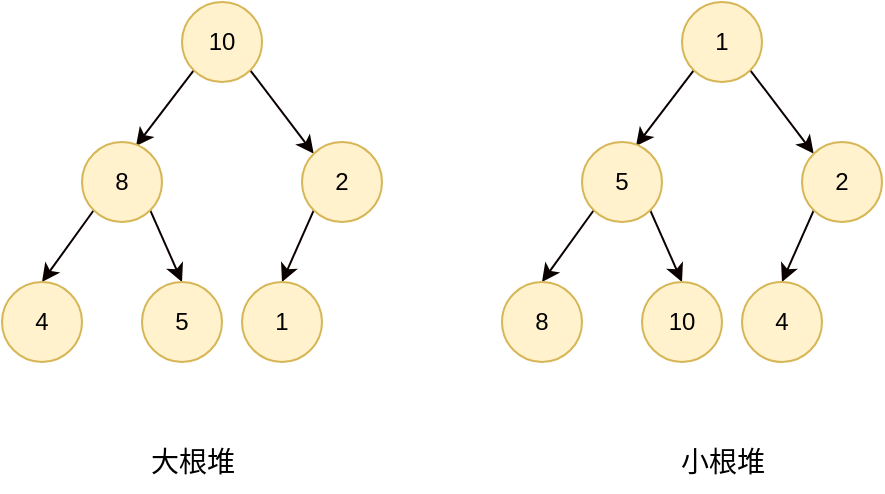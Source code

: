 <mxfile version="20.8.10" type="device" pages="3"><diagram id="6MtrnzUSQC7sY62Lb6zY" name="堆"><mxGraphModel dx="1434" dy="854" grid="1" gridSize="10" guides="1" tooltips="1" connect="1" arrows="1" fold="1" page="1" pageScale="1" pageWidth="827" pageHeight="1169" math="0" shadow="0"><root><mxCell id="0"/><mxCell id="1" parent="0"/><mxCell id="FYGE_YMzCLiSaxmC1TB3-1" style="rounded=0;orthogonalLoop=1;jettySize=auto;html=1;exitX=0;exitY=1;exitDx=0;exitDy=0;entryX=0.675;entryY=0.05;entryDx=0;entryDy=0;entryPerimeter=0;fillColor=#fff2cc;strokeColor=#0A0000;" parent="1" source="FYGE_YMzCLiSaxmC1TB3-3" target="FYGE_YMzCLiSaxmC1TB3-6" edge="1"><mxGeometry relative="1" as="geometry"/></mxCell><mxCell id="FYGE_YMzCLiSaxmC1TB3-2" style="edgeStyle=none;rounded=0;orthogonalLoop=1;jettySize=auto;html=1;exitX=1;exitY=1;exitDx=0;exitDy=0;entryX=0;entryY=0;entryDx=0;entryDy=0;fillColor=#fff2cc;strokeColor=#0A0000;" parent="1" source="FYGE_YMzCLiSaxmC1TB3-3" target="FYGE_YMzCLiSaxmC1TB3-7" edge="1"><mxGeometry relative="1" as="geometry"/></mxCell><mxCell id="FYGE_YMzCLiSaxmC1TB3-3" value="10" style="ellipse;whiteSpace=wrap;html=1;aspect=fixed;fillColor=#fff2cc;strokeColor=#d6b656;" parent="1" vertex="1"><mxGeometry x="200" y="100" width="40" height="40" as="geometry"/></mxCell><mxCell id="FYGE_YMzCLiSaxmC1TB3-4" style="edgeStyle=none;rounded=0;orthogonalLoop=1;jettySize=auto;html=1;exitX=0;exitY=1;exitDx=0;exitDy=0;entryX=0.5;entryY=0;entryDx=0;entryDy=0;fillColor=#fff2cc;strokeColor=#0A0000;" parent="1" source="FYGE_YMzCLiSaxmC1TB3-6" target="FYGE_YMzCLiSaxmC1TB3-8" edge="1"><mxGeometry relative="1" as="geometry"/></mxCell><mxCell id="FYGE_YMzCLiSaxmC1TB3-5" style="edgeStyle=none;rounded=0;orthogonalLoop=1;jettySize=auto;html=1;exitX=1;exitY=1;exitDx=0;exitDy=0;entryX=0.5;entryY=0;entryDx=0;entryDy=0;fillColor=#fff2cc;strokeColor=#0A0000;" parent="1" source="FYGE_YMzCLiSaxmC1TB3-6" target="FYGE_YMzCLiSaxmC1TB3-9" edge="1"><mxGeometry relative="1" as="geometry"/></mxCell><mxCell id="FYGE_YMzCLiSaxmC1TB3-6" value="8" style="ellipse;whiteSpace=wrap;html=1;aspect=fixed;fillColor=#fff2cc;strokeColor=#d6b656;" parent="1" vertex="1"><mxGeometry x="150" y="170" width="40" height="40" as="geometry"/></mxCell><mxCell id="FYGE_YMzCLiSaxmC1TB3-11" style="rounded=0;orthogonalLoop=1;jettySize=auto;html=1;exitX=0;exitY=1;exitDx=0;exitDy=0;entryX=0.5;entryY=0;entryDx=0;entryDy=0;fillColor=#fff2cc;strokeColor=#0A0000;" parent="1" source="FYGE_YMzCLiSaxmC1TB3-7" target="FYGE_YMzCLiSaxmC1TB3-10" edge="1"><mxGeometry relative="1" as="geometry"/></mxCell><mxCell id="FYGE_YMzCLiSaxmC1TB3-7" value="2" style="ellipse;whiteSpace=wrap;html=1;aspect=fixed;fillColor=#fff2cc;strokeColor=#d6b656;" parent="1" vertex="1"><mxGeometry x="260" y="170" width="40" height="40" as="geometry"/></mxCell><mxCell id="FYGE_YMzCLiSaxmC1TB3-8" value="4" style="ellipse;whiteSpace=wrap;html=1;aspect=fixed;fillColor=#fff2cc;strokeColor=#d6b656;" parent="1" vertex="1"><mxGeometry x="110" y="240" width="40" height="40" as="geometry"/></mxCell><mxCell id="FYGE_YMzCLiSaxmC1TB3-9" value="5" style="ellipse;whiteSpace=wrap;html=1;aspect=fixed;fillColor=#fff2cc;strokeColor=#d6b656;" parent="1" vertex="1"><mxGeometry x="180" y="240" width="40" height="40" as="geometry"/></mxCell><mxCell id="FYGE_YMzCLiSaxmC1TB3-10" value="1" style="ellipse;whiteSpace=wrap;html=1;aspect=fixed;fillColor=#fff2cc;strokeColor=#d6b656;" parent="1" vertex="1"><mxGeometry x="230" y="240" width="40" height="40" as="geometry"/></mxCell><mxCell id="FYGE_YMzCLiSaxmC1TB3-12" value="&lt;font style=&quot;font-size: 14px;&quot;&gt;大根堆&lt;/font&gt;" style="text;html=1;align=center;verticalAlign=middle;resizable=0;points=[];autosize=1;strokeColor=none;" parent="1" vertex="1"><mxGeometry x="170" y="315" width="70" height="30" as="geometry"/></mxCell><mxCell id="FYGE_YMzCLiSaxmC1TB3-13" style="rounded=0;orthogonalLoop=1;jettySize=auto;html=1;exitX=0;exitY=1;exitDx=0;exitDy=0;entryX=0.675;entryY=0.05;entryDx=0;entryDy=0;entryPerimeter=0;fillColor=#fff2cc;strokeColor=#0A0000;" parent="1" source="FYGE_YMzCLiSaxmC1TB3-15" target="FYGE_YMzCLiSaxmC1TB3-18" edge="1"><mxGeometry relative="1" as="geometry"/></mxCell><mxCell id="FYGE_YMzCLiSaxmC1TB3-14" style="edgeStyle=none;rounded=0;orthogonalLoop=1;jettySize=auto;html=1;exitX=1;exitY=1;exitDx=0;exitDy=0;entryX=0;entryY=0;entryDx=0;entryDy=0;fillColor=#fff2cc;strokeColor=#0A0000;" parent="1" source="FYGE_YMzCLiSaxmC1TB3-15" target="FYGE_YMzCLiSaxmC1TB3-20" edge="1"><mxGeometry relative="1" as="geometry"/></mxCell><mxCell id="FYGE_YMzCLiSaxmC1TB3-15" value="1" style="ellipse;whiteSpace=wrap;html=1;aspect=fixed;fillColor=#fff2cc;strokeColor=#d6b656;" parent="1" vertex="1"><mxGeometry x="450" y="100" width="40" height="40" as="geometry"/></mxCell><mxCell id="FYGE_YMzCLiSaxmC1TB3-16" style="edgeStyle=none;rounded=0;orthogonalLoop=1;jettySize=auto;html=1;exitX=0;exitY=1;exitDx=0;exitDy=0;entryX=0.5;entryY=0;entryDx=0;entryDy=0;fillColor=#fff2cc;strokeColor=#0A0000;" parent="1" source="FYGE_YMzCLiSaxmC1TB3-18" target="FYGE_YMzCLiSaxmC1TB3-21" edge="1"><mxGeometry relative="1" as="geometry"/></mxCell><mxCell id="FYGE_YMzCLiSaxmC1TB3-17" style="edgeStyle=none;rounded=0;orthogonalLoop=1;jettySize=auto;html=1;exitX=1;exitY=1;exitDx=0;exitDy=0;entryX=0.5;entryY=0;entryDx=0;entryDy=0;fillColor=#fff2cc;strokeColor=#0A0000;" parent="1" source="FYGE_YMzCLiSaxmC1TB3-18" target="FYGE_YMzCLiSaxmC1TB3-22" edge="1"><mxGeometry relative="1" as="geometry"/></mxCell><mxCell id="FYGE_YMzCLiSaxmC1TB3-18" value="5" style="ellipse;whiteSpace=wrap;html=1;aspect=fixed;fillColor=#fff2cc;strokeColor=#d6b656;" parent="1" vertex="1"><mxGeometry x="400" y="170" width="40" height="40" as="geometry"/></mxCell><mxCell id="FYGE_YMzCLiSaxmC1TB3-19" style="rounded=0;orthogonalLoop=1;jettySize=auto;html=1;exitX=0;exitY=1;exitDx=0;exitDy=0;entryX=0.5;entryY=0;entryDx=0;entryDy=0;fillColor=#fff2cc;strokeColor=#0A0000;" parent="1" source="FYGE_YMzCLiSaxmC1TB3-20" target="FYGE_YMzCLiSaxmC1TB3-23" edge="1"><mxGeometry relative="1" as="geometry"/></mxCell><mxCell id="FYGE_YMzCLiSaxmC1TB3-20" value="2" style="ellipse;whiteSpace=wrap;html=1;aspect=fixed;fillColor=#fff2cc;strokeColor=#d6b656;" parent="1" vertex="1"><mxGeometry x="510" y="170" width="40" height="40" as="geometry"/></mxCell><mxCell id="FYGE_YMzCLiSaxmC1TB3-21" value="8" style="ellipse;whiteSpace=wrap;html=1;aspect=fixed;fillColor=#fff2cc;strokeColor=#d6b656;" parent="1" vertex="1"><mxGeometry x="360" y="240" width="40" height="40" as="geometry"/></mxCell><mxCell id="FYGE_YMzCLiSaxmC1TB3-22" value="10" style="ellipse;whiteSpace=wrap;html=1;aspect=fixed;fillColor=#fff2cc;strokeColor=#d6b656;" parent="1" vertex="1"><mxGeometry x="430" y="240" width="40" height="40" as="geometry"/></mxCell><mxCell id="FYGE_YMzCLiSaxmC1TB3-23" value="4" style="ellipse;whiteSpace=wrap;html=1;aspect=fixed;fillColor=#fff2cc;strokeColor=#d6b656;" parent="1" vertex="1"><mxGeometry x="480" y="240" width="40" height="40" as="geometry"/></mxCell><mxCell id="FYGE_YMzCLiSaxmC1TB3-24" value="&lt;font style=&quot;font-size: 14px;&quot;&gt;小根堆&lt;/font&gt;" style="text;html=1;align=center;verticalAlign=middle;resizable=0;points=[];autosize=1;strokeColor=none;" parent="1" vertex="1"><mxGeometry x="435" y="315" width="70" height="30" as="geometry"/></mxCell></root></mxGraphModel></diagram><diagram id="ICIq-D-Kja2i7UBlFXup" name="插入操作"><mxGraphModel dx="1434" dy="854" grid="1" gridSize="10" guides="1" tooltips="1" connect="1" arrows="1" fold="1" page="1" pageScale="1" pageWidth="48000" pageHeight="36000" math="0" shadow="0"><root><mxCell id="0"/><mxCell id="1" parent="0"/><mxCell id="AunsvYsEV9ggQ4aQyMVE-1" style="rounded=0;orthogonalLoop=1;jettySize=auto;html=1;exitX=0;exitY=1;exitDx=0;exitDy=0;entryX=0.675;entryY=0.05;entryDx=0;entryDy=0;entryPerimeter=0;fillColor=#fff2cc;strokeColor=#0A0000;" edge="1" parent="1" source="AunsvYsEV9ggQ4aQyMVE-3" target="AunsvYsEV9ggQ4aQyMVE-6"><mxGeometry relative="1" as="geometry"/></mxCell><mxCell id="AunsvYsEV9ggQ4aQyMVE-2" style="edgeStyle=none;rounded=0;orthogonalLoop=1;jettySize=auto;html=1;exitX=1;exitY=1;exitDx=0;exitDy=0;entryX=0;entryY=0;entryDx=0;entryDy=0;fillColor=#fff2cc;strokeColor=#0A0000;" edge="1" parent="1" source="AunsvYsEV9ggQ4aQyMVE-3" target="AunsvYsEV9ggQ4aQyMVE-8"><mxGeometry relative="1" as="geometry"/></mxCell><mxCell id="AunsvYsEV9ggQ4aQyMVE-3" value="10" style="ellipse;whiteSpace=wrap;html=1;aspect=fixed;fillColor=#fff2cc;strokeColor=#d6b656;" vertex="1" parent="1"><mxGeometry x="293" y="100" width="40" height="40" as="geometry"/></mxCell><mxCell id="AunsvYsEV9ggQ4aQyMVE-4" style="edgeStyle=none;rounded=0;orthogonalLoop=1;jettySize=auto;html=1;exitX=0;exitY=1;exitDx=0;exitDy=0;entryX=0.5;entryY=0;entryDx=0;entryDy=0;fillColor=#fff2cc;strokeColor=#0A0000;" edge="1" parent="1" source="AunsvYsEV9ggQ4aQyMVE-6" target="AunsvYsEV9ggQ4aQyMVE-9"><mxGeometry relative="1" as="geometry"/></mxCell><mxCell id="AunsvYsEV9ggQ4aQyMVE-5" style="edgeStyle=none;rounded=0;orthogonalLoop=1;jettySize=auto;html=1;exitX=1;exitY=1;exitDx=0;exitDy=0;entryX=0.5;entryY=0;entryDx=0;entryDy=0;fillColor=#fff2cc;strokeColor=#0A0000;" edge="1" parent="1" source="AunsvYsEV9ggQ4aQyMVE-6" target="AunsvYsEV9ggQ4aQyMVE-10"><mxGeometry relative="1" as="geometry"/></mxCell><mxCell id="AunsvYsEV9ggQ4aQyMVE-6" value="8" style="ellipse;whiteSpace=wrap;html=1;aspect=fixed;fillColor=#fff2cc;strokeColor=#d6b656;" vertex="1" parent="1"><mxGeometry x="243" y="170" width="40" height="40" as="geometry"/></mxCell><mxCell id="AunsvYsEV9ggQ4aQyMVE-7" style="rounded=0;orthogonalLoop=1;jettySize=auto;html=1;exitX=0;exitY=1;exitDx=0;exitDy=0;entryX=0.5;entryY=0;entryDx=0;entryDy=0;fillColor=#fff2cc;strokeColor=#0A0000;" edge="1" parent="1" source="AunsvYsEV9ggQ4aQyMVE-8" target="AunsvYsEV9ggQ4aQyMVE-11"><mxGeometry relative="1" as="geometry"/></mxCell><mxCell id="1LvgZDjGzd_Un7lB9cQX-4" style="rounded=0;orthogonalLoop=1;jettySize=auto;html=1;exitX=1;exitY=1;exitDx=0;exitDy=0;fontSize=14;" edge="1" parent="1" source="AunsvYsEV9ggQ4aQyMVE-8" target="1LvgZDjGzd_Un7lB9cQX-3"><mxGeometry relative="1" as="geometry"/></mxCell><mxCell id="AunsvYsEV9ggQ4aQyMVE-8" value="2" style="ellipse;whiteSpace=wrap;html=1;aspect=fixed;fillColor=#fff2cc;strokeColor=#d6b656;" vertex="1" parent="1"><mxGeometry x="353" y="170" width="40" height="40" as="geometry"/></mxCell><mxCell id="AunsvYsEV9ggQ4aQyMVE-9" value="4" style="ellipse;whiteSpace=wrap;html=1;aspect=fixed;fillColor=#fff2cc;strokeColor=#d6b656;" vertex="1" parent="1"><mxGeometry x="203" y="240" width="40" height="40" as="geometry"/></mxCell><mxCell id="AunsvYsEV9ggQ4aQyMVE-10" value="5" style="ellipse;whiteSpace=wrap;html=1;aspect=fixed;fillColor=#fff2cc;strokeColor=#d6b656;" vertex="1" parent="1"><mxGeometry x="273" y="240" width="40" height="40" as="geometry"/></mxCell><mxCell id="AunsvYsEV9ggQ4aQyMVE-11" value="1" style="ellipse;whiteSpace=wrap;html=1;aspect=fixed;fillColor=#fff2cc;strokeColor=#d6b656;" vertex="1" parent="1"><mxGeometry x="323" y="240" width="40" height="40" as="geometry"/></mxCell><mxCell id="AunsvYsEV9ggQ4aQyMVE-13" value="10" style="whiteSpace=wrap;html=1;aspect=fixed;fontSize=14;fillColor=#fff2cc;strokeColor=#d6b656;" vertex="1" parent="1"><mxGeometry x="573" y="170" width="40" height="40" as="geometry"/></mxCell><mxCell id="AunsvYsEV9ggQ4aQyMVE-14" value="8" style="whiteSpace=wrap;html=1;aspect=fixed;fontSize=14;fillColor=#fff2cc;strokeColor=#d6b656;" vertex="1" parent="1"><mxGeometry x="613" y="170" width="40" height="40" as="geometry"/></mxCell><mxCell id="AunsvYsEV9ggQ4aQyMVE-15" value="2" style="whiteSpace=wrap;html=1;aspect=fixed;fontSize=14;fillColor=#fff2cc;strokeColor=#d6b656;" vertex="1" parent="1"><mxGeometry x="653" y="170" width="40" height="40" as="geometry"/></mxCell><mxCell id="AunsvYsEV9ggQ4aQyMVE-16" value="4" style="whiteSpace=wrap;html=1;aspect=fixed;fontSize=14;fillColor=#fff2cc;strokeColor=#d6b656;" vertex="1" parent="1"><mxGeometry x="693" y="170" width="40" height="40" as="geometry"/></mxCell><mxCell id="AunsvYsEV9ggQ4aQyMVE-17" value="5" style="whiteSpace=wrap;html=1;aspect=fixed;fontSize=14;fillColor=#fff2cc;strokeColor=#d6b656;" vertex="1" parent="1"><mxGeometry x="733" y="170" width="40" height="40" as="geometry"/></mxCell><mxCell id="1LvgZDjGzd_Un7lB9cQX-1" value="1" style="whiteSpace=wrap;html=1;aspect=fixed;fontSize=14;fillColor=#fff2cc;strokeColor=#d6b656;" vertex="1" parent="1"><mxGeometry x="773" y="170" width="40" height="40" as="geometry"/></mxCell><mxCell id="1LvgZDjGzd_Un7lB9cQX-2" value="13" style="whiteSpace=wrap;html=1;aspect=fixed;fontSize=14;" vertex="1" parent="1"><mxGeometry x="813" y="170" width="40" height="40" as="geometry"/></mxCell><mxCell id="1LvgZDjGzd_Un7lB9cQX-3" value="13" style="ellipse;whiteSpace=wrap;html=1;aspect=fixed;" vertex="1" parent="1"><mxGeometry x="393" y="240" width="40" height="40" as="geometry"/></mxCell><mxCell id="1LvgZDjGzd_Un7lB9cQX-5" style="rounded=0;orthogonalLoop=1;jettySize=auto;html=1;exitX=0;exitY=1;exitDx=0;exitDy=0;entryX=0.675;entryY=0.05;entryDx=0;entryDy=0;entryPerimeter=0;fillColor=#fff2cc;strokeColor=#0A0000;" edge="1" parent="1" source="1LvgZDjGzd_Un7lB9cQX-7" target="1LvgZDjGzd_Un7lB9cQX-10"><mxGeometry relative="1" as="geometry"/></mxCell><mxCell id="1LvgZDjGzd_Un7lB9cQX-6" style="edgeStyle=none;rounded=0;orthogonalLoop=1;jettySize=auto;html=1;exitX=1;exitY=1;exitDx=0;exitDy=0;entryX=0;entryY=0;entryDx=0;entryDy=0;fillColor=#fff2cc;strokeColor=#0A0000;" edge="1" parent="1" source="1LvgZDjGzd_Un7lB9cQX-7" target="1LvgZDjGzd_Un7lB9cQX-13"><mxGeometry relative="1" as="geometry"/></mxCell><mxCell id="1LvgZDjGzd_Un7lB9cQX-7" value="10" style="ellipse;whiteSpace=wrap;html=1;aspect=fixed;fillColor=#fff2cc;strokeColor=#d6b656;" vertex="1" parent="1"><mxGeometry x="293" y="360" width="40" height="40" as="geometry"/></mxCell><mxCell id="1LvgZDjGzd_Un7lB9cQX-8" style="edgeStyle=none;rounded=0;orthogonalLoop=1;jettySize=auto;html=1;exitX=0;exitY=1;exitDx=0;exitDy=0;entryX=0.5;entryY=0;entryDx=0;entryDy=0;fillColor=#fff2cc;strokeColor=#0A0000;" edge="1" parent="1" source="1LvgZDjGzd_Un7lB9cQX-10" target="1LvgZDjGzd_Un7lB9cQX-14"><mxGeometry relative="1" as="geometry"/></mxCell><mxCell id="1LvgZDjGzd_Un7lB9cQX-9" style="edgeStyle=none;rounded=0;orthogonalLoop=1;jettySize=auto;html=1;exitX=1;exitY=1;exitDx=0;exitDy=0;entryX=0.5;entryY=0;entryDx=0;entryDy=0;fillColor=#fff2cc;strokeColor=#0A0000;" edge="1" parent="1" source="1LvgZDjGzd_Un7lB9cQX-10" target="1LvgZDjGzd_Un7lB9cQX-15"><mxGeometry relative="1" as="geometry"/></mxCell><mxCell id="1LvgZDjGzd_Un7lB9cQX-10" value="8" style="ellipse;whiteSpace=wrap;html=1;aspect=fixed;fillColor=#fff2cc;strokeColor=#d6b656;" vertex="1" parent="1"><mxGeometry x="243" y="430" width="40" height="40" as="geometry"/></mxCell><mxCell id="1LvgZDjGzd_Un7lB9cQX-11" style="rounded=0;orthogonalLoop=1;jettySize=auto;html=1;exitX=0;exitY=1;exitDx=0;exitDy=0;entryX=0.5;entryY=0;entryDx=0;entryDy=0;fillColor=#fff2cc;strokeColor=#0A0000;" edge="1" parent="1" source="1LvgZDjGzd_Un7lB9cQX-13" target="1LvgZDjGzd_Un7lB9cQX-16"><mxGeometry relative="1" as="geometry"/></mxCell><mxCell id="1LvgZDjGzd_Un7lB9cQX-12" style="rounded=0;orthogonalLoop=1;jettySize=auto;html=1;exitX=1;exitY=1;exitDx=0;exitDy=0;fontSize=14;" edge="1" parent="1" source="1LvgZDjGzd_Un7lB9cQX-13" target="1LvgZDjGzd_Un7lB9cQX-24"><mxGeometry relative="1" as="geometry"/></mxCell><mxCell id="1LvgZDjGzd_Un7lB9cQX-13" value="13" style="ellipse;whiteSpace=wrap;html=1;aspect=fixed;" vertex="1" parent="1"><mxGeometry x="353" y="430" width="40" height="40" as="geometry"/></mxCell><mxCell id="1LvgZDjGzd_Un7lB9cQX-14" value="4" style="ellipse;whiteSpace=wrap;html=1;aspect=fixed;fillColor=#fff2cc;strokeColor=#d6b656;" vertex="1" parent="1"><mxGeometry x="203" y="500" width="40" height="40" as="geometry"/></mxCell><mxCell id="1LvgZDjGzd_Un7lB9cQX-15" value="5" style="ellipse;whiteSpace=wrap;html=1;aspect=fixed;fillColor=#fff2cc;strokeColor=#d6b656;" vertex="1" parent="1"><mxGeometry x="273" y="500" width="40" height="40" as="geometry"/></mxCell><mxCell id="1LvgZDjGzd_Un7lB9cQX-16" value="1" style="ellipse;whiteSpace=wrap;html=1;aspect=fixed;fillColor=#fff2cc;strokeColor=#d6b656;" vertex="1" parent="1"><mxGeometry x="323" y="500" width="40" height="40" as="geometry"/></mxCell><mxCell id="1LvgZDjGzd_Un7lB9cQX-17" value="10" style="whiteSpace=wrap;html=1;aspect=fixed;fontSize=14;fillColor=#fff2cc;strokeColor=#d6b656;" vertex="1" parent="1"><mxGeometry x="573" y="430" width="40" height="40" as="geometry"/></mxCell><mxCell id="1LvgZDjGzd_Un7lB9cQX-18" value="8" style="whiteSpace=wrap;html=1;aspect=fixed;fontSize=14;fillColor=#fff2cc;strokeColor=#d6b656;" vertex="1" parent="1"><mxGeometry x="613" y="430" width="40" height="40" as="geometry"/></mxCell><mxCell id="1LvgZDjGzd_Un7lB9cQX-19" value="2" style="whiteSpace=wrap;html=1;aspect=fixed;fontSize=14;" vertex="1" parent="1"><mxGeometry x="813" y="430" width="40" height="40" as="geometry"/></mxCell><mxCell id="1LvgZDjGzd_Un7lB9cQX-20" value="4" style="whiteSpace=wrap;html=1;aspect=fixed;fontSize=14;fillColor=#fff2cc;strokeColor=#d6b656;" vertex="1" parent="1"><mxGeometry x="693" y="430" width="40" height="40" as="geometry"/></mxCell><mxCell id="1LvgZDjGzd_Un7lB9cQX-21" value="5" style="whiteSpace=wrap;html=1;aspect=fixed;fontSize=14;fillColor=#fff2cc;strokeColor=#d6b656;" vertex="1" parent="1"><mxGeometry x="733" y="430" width="40" height="40" as="geometry"/></mxCell><mxCell id="1LvgZDjGzd_Un7lB9cQX-22" value="1" style="whiteSpace=wrap;html=1;aspect=fixed;fontSize=14;fillColor=#fff2cc;strokeColor=#d6b656;" vertex="1" parent="1"><mxGeometry x="773" y="430" width="40" height="40" as="geometry"/></mxCell><mxCell id="1LvgZDjGzd_Un7lB9cQX-23" value="13" style="whiteSpace=wrap;html=1;aspect=fixed;fontSize=14;" vertex="1" parent="1"><mxGeometry x="653" y="430" width="40" height="40" as="geometry"/></mxCell><mxCell id="1LvgZDjGzd_Un7lB9cQX-24" value="2" style="ellipse;whiteSpace=wrap;html=1;aspect=fixed;fillColor=#fff2cc;strokeColor=#d6b656;" vertex="1" parent="1"><mxGeometry x="393" y="500" width="40" height="40" as="geometry"/></mxCell><mxCell id="1LvgZDjGzd_Un7lB9cQX-25" value="第一次调整" style="text;html=1;align=center;verticalAlign=middle;resizable=0;points=[];autosize=1;strokeColor=none;fillColor=none;fontSize=14;" vertex="1" parent="1"><mxGeometry x="98" y="435" width="90" height="30" as="geometry"/></mxCell><mxCell id="1LvgZDjGzd_Un7lB9cQX-26" style="rounded=0;orthogonalLoop=1;jettySize=auto;html=1;exitX=0;exitY=1;exitDx=0;exitDy=0;entryX=0.675;entryY=0.05;entryDx=0;entryDy=0;entryPerimeter=0;fillColor=#fff2cc;strokeColor=#0A0000;" edge="1" parent="1" source="1LvgZDjGzd_Un7lB9cQX-28" target="1LvgZDjGzd_Un7lB9cQX-31"><mxGeometry relative="1" as="geometry"/></mxCell><mxCell id="1LvgZDjGzd_Un7lB9cQX-27" style="edgeStyle=none;rounded=0;orthogonalLoop=1;jettySize=auto;html=1;exitX=1;exitY=1;exitDx=0;exitDy=0;entryX=0;entryY=0;entryDx=0;entryDy=0;fillColor=#fff2cc;strokeColor=#0A0000;" edge="1" parent="1" source="1LvgZDjGzd_Un7lB9cQX-28" target="1LvgZDjGzd_Un7lB9cQX-34"><mxGeometry relative="1" as="geometry"/></mxCell><mxCell id="1LvgZDjGzd_Un7lB9cQX-28" value="13" style="ellipse;whiteSpace=wrap;html=1;aspect=fixed;" vertex="1" parent="1"><mxGeometry x="293" y="610" width="40" height="40" as="geometry"/></mxCell><mxCell id="1LvgZDjGzd_Un7lB9cQX-29" style="edgeStyle=none;rounded=0;orthogonalLoop=1;jettySize=auto;html=1;exitX=0;exitY=1;exitDx=0;exitDy=0;entryX=0.5;entryY=0;entryDx=0;entryDy=0;fillColor=#fff2cc;strokeColor=#0A0000;" edge="1" parent="1" source="1LvgZDjGzd_Un7lB9cQX-31" target="1LvgZDjGzd_Un7lB9cQX-35"><mxGeometry relative="1" as="geometry"/></mxCell><mxCell id="1LvgZDjGzd_Un7lB9cQX-30" style="edgeStyle=none;rounded=0;orthogonalLoop=1;jettySize=auto;html=1;exitX=1;exitY=1;exitDx=0;exitDy=0;entryX=0.5;entryY=0;entryDx=0;entryDy=0;fillColor=#fff2cc;strokeColor=#0A0000;" edge="1" parent="1" source="1LvgZDjGzd_Un7lB9cQX-31" target="1LvgZDjGzd_Un7lB9cQX-36"><mxGeometry relative="1" as="geometry"/></mxCell><mxCell id="1LvgZDjGzd_Un7lB9cQX-31" value="8" style="ellipse;whiteSpace=wrap;html=1;aspect=fixed;fillColor=#fff2cc;strokeColor=#d6b656;" vertex="1" parent="1"><mxGeometry x="243" y="680" width="40" height="40" as="geometry"/></mxCell><mxCell id="1LvgZDjGzd_Un7lB9cQX-32" style="rounded=0;orthogonalLoop=1;jettySize=auto;html=1;exitX=0;exitY=1;exitDx=0;exitDy=0;entryX=0.5;entryY=0;entryDx=0;entryDy=0;fillColor=#fff2cc;strokeColor=#0A0000;" edge="1" parent="1" source="1LvgZDjGzd_Un7lB9cQX-34" target="1LvgZDjGzd_Un7lB9cQX-37"><mxGeometry relative="1" as="geometry"/></mxCell><mxCell id="1LvgZDjGzd_Un7lB9cQX-33" style="rounded=0;orthogonalLoop=1;jettySize=auto;html=1;exitX=1;exitY=1;exitDx=0;exitDy=0;fontSize=14;" edge="1" parent="1" source="1LvgZDjGzd_Un7lB9cQX-34" target="1LvgZDjGzd_Un7lB9cQX-45"><mxGeometry relative="1" as="geometry"/></mxCell><mxCell id="1LvgZDjGzd_Un7lB9cQX-34" value="10" style="ellipse;whiteSpace=wrap;html=1;aspect=fixed;fillColor=#fff2cc;strokeColor=#d6b656;" vertex="1" parent="1"><mxGeometry x="353" y="680" width="40" height="40" as="geometry"/></mxCell><mxCell id="1LvgZDjGzd_Un7lB9cQX-35" value="4" style="ellipse;whiteSpace=wrap;html=1;aspect=fixed;fillColor=#fff2cc;strokeColor=#d6b656;" vertex="1" parent="1"><mxGeometry x="203" y="750" width="40" height="40" as="geometry"/></mxCell><mxCell id="1LvgZDjGzd_Un7lB9cQX-36" value="5" style="ellipse;whiteSpace=wrap;html=1;aspect=fixed;fillColor=#fff2cc;strokeColor=#d6b656;" vertex="1" parent="1"><mxGeometry x="273" y="750" width="40" height="40" as="geometry"/></mxCell><mxCell id="1LvgZDjGzd_Un7lB9cQX-37" value="1" style="ellipse;whiteSpace=wrap;html=1;aspect=fixed;fillColor=#fff2cc;strokeColor=#d6b656;" vertex="1" parent="1"><mxGeometry x="323" y="750" width="40" height="40" as="geometry"/></mxCell><mxCell id="1LvgZDjGzd_Un7lB9cQX-38" value="10" style="whiteSpace=wrap;html=1;aspect=fixed;fontSize=14;" vertex="1" parent="1"><mxGeometry x="653" y="680" width="40" height="40" as="geometry"/></mxCell><mxCell id="1LvgZDjGzd_Un7lB9cQX-39" value="8" style="whiteSpace=wrap;html=1;aspect=fixed;fontSize=14;fillColor=#fff2cc;strokeColor=#d6b656;" vertex="1" parent="1"><mxGeometry x="613" y="680" width="40" height="40" as="geometry"/></mxCell><mxCell id="1LvgZDjGzd_Un7lB9cQX-40" value="2" style="whiteSpace=wrap;html=1;aspect=fixed;fontSize=14;fillColor=#fff2cc;strokeColor=#d6b656;" vertex="1" parent="1"><mxGeometry x="813" y="680" width="40" height="40" as="geometry"/></mxCell><mxCell id="1LvgZDjGzd_Un7lB9cQX-41" value="4" style="whiteSpace=wrap;html=1;aspect=fixed;fontSize=14;fillColor=#fff2cc;strokeColor=#d6b656;" vertex="1" parent="1"><mxGeometry x="693" y="680" width="40" height="40" as="geometry"/></mxCell><mxCell id="1LvgZDjGzd_Un7lB9cQX-42" value="5" style="whiteSpace=wrap;html=1;aspect=fixed;fontSize=14;fillColor=#fff2cc;strokeColor=#d6b656;" vertex="1" parent="1"><mxGeometry x="733" y="680" width="40" height="40" as="geometry"/></mxCell><mxCell id="1LvgZDjGzd_Un7lB9cQX-43" value="1" style="whiteSpace=wrap;html=1;aspect=fixed;fontSize=14;fillColor=#fff2cc;strokeColor=#d6b656;" vertex="1" parent="1"><mxGeometry x="773" y="680" width="40" height="40" as="geometry"/></mxCell><mxCell id="1LvgZDjGzd_Un7lB9cQX-44" value="13" style="whiteSpace=wrap;html=1;aspect=fixed;fontSize=14;" vertex="1" parent="1"><mxGeometry x="573" y="680" width="40" height="40" as="geometry"/></mxCell><mxCell id="1LvgZDjGzd_Un7lB9cQX-45" value="2" style="ellipse;whiteSpace=wrap;html=1;aspect=fixed;fillColor=#fff2cc;strokeColor=#d6b656;" vertex="1" parent="1"><mxGeometry x="393" y="750" width="40" height="40" as="geometry"/></mxCell><mxCell id="1LvgZDjGzd_Un7lB9cQX-46" value="第二次调整" style="text;html=1;align=center;verticalAlign=middle;resizable=0;points=[];autosize=1;strokeColor=none;fillColor=none;fontSize=14;" vertex="1" parent="1"><mxGeometry x="98" y="685" width="90" height="30" as="geometry"/></mxCell></root></mxGraphModel></diagram><diagram id="x0X6oPepDPsFyrLDhknx" name="弹出操作"><mxGraphModel dx="1434" dy="854" grid="1" gridSize="10" guides="1" tooltips="1" connect="1" arrows="1" fold="1" page="1" pageScale="1" pageWidth="48000" pageHeight="36000" math="0" shadow="0"><root><mxCell id="0"/><mxCell id="1" parent="0"/><mxCell id="CPb6dwMEh4T0zmVAw8EY-42" style="rounded=0;orthogonalLoop=1;jettySize=auto;html=1;exitX=0;exitY=1;exitDx=0;exitDy=0;entryX=0.675;entryY=0.05;entryDx=0;entryDy=0;entryPerimeter=0;fillColor=#fff2cc;strokeColor=#0A0000;" edge="1" parent="1" source="CPb6dwMEh4T0zmVAw8EY-44" target="CPb6dwMEh4T0zmVAw8EY-47"><mxGeometry relative="1" as="geometry"/></mxCell><mxCell id="CPb6dwMEh4T0zmVAw8EY-43" style="edgeStyle=none;rounded=0;orthogonalLoop=1;jettySize=auto;html=1;exitX=1;exitY=1;exitDx=0;exitDy=0;entryX=0;entryY=0;entryDx=0;entryDy=0;fillColor=#fff2cc;strokeColor=#0A0000;" edge="1" parent="1" source="CPb6dwMEh4T0zmVAw8EY-44" target="CPb6dwMEh4T0zmVAw8EY-50"><mxGeometry relative="1" as="geometry"/></mxCell><mxCell id="CPb6dwMEh4T0zmVAw8EY-44" value="13" style="ellipse;whiteSpace=wrap;html=1;aspect=fixed;dashed=1;" vertex="1" parent="1"><mxGeometry x="325" y="120" width="40" height="40" as="geometry"/></mxCell><mxCell id="CPb6dwMEh4T0zmVAw8EY-45" style="edgeStyle=none;rounded=0;orthogonalLoop=1;jettySize=auto;html=1;exitX=0;exitY=1;exitDx=0;exitDy=0;entryX=0.5;entryY=0;entryDx=0;entryDy=0;fillColor=#fff2cc;strokeColor=#0A0000;" edge="1" parent="1" source="CPb6dwMEh4T0zmVAw8EY-47" target="CPb6dwMEh4T0zmVAw8EY-51"><mxGeometry relative="1" as="geometry"/></mxCell><mxCell id="CPb6dwMEh4T0zmVAw8EY-46" style="edgeStyle=none;rounded=0;orthogonalLoop=1;jettySize=auto;html=1;exitX=1;exitY=1;exitDx=0;exitDy=0;entryX=0.5;entryY=0;entryDx=0;entryDy=0;fillColor=#fff2cc;strokeColor=#0A0000;" edge="1" parent="1" source="CPb6dwMEh4T0zmVAw8EY-47" target="CPb6dwMEh4T0zmVAw8EY-52"><mxGeometry relative="1" as="geometry"/></mxCell><mxCell id="CPb6dwMEh4T0zmVAw8EY-47" value="8" style="ellipse;whiteSpace=wrap;html=1;aspect=fixed;fillColor=#fff2cc;strokeColor=#d6b656;" vertex="1" parent="1"><mxGeometry x="275" y="190" width="40" height="40" as="geometry"/></mxCell><mxCell id="CPb6dwMEh4T0zmVAw8EY-48" style="rounded=0;orthogonalLoop=1;jettySize=auto;html=1;exitX=0;exitY=1;exitDx=0;exitDy=0;entryX=0.5;entryY=0;entryDx=0;entryDy=0;fillColor=#fff2cc;strokeColor=#0A0000;" edge="1" parent="1" source="CPb6dwMEh4T0zmVAw8EY-50" target="CPb6dwMEh4T0zmVAw8EY-53"><mxGeometry relative="1" as="geometry"/></mxCell><mxCell id="CPb6dwMEh4T0zmVAw8EY-49" style="rounded=0;orthogonalLoop=1;jettySize=auto;html=1;exitX=1;exitY=1;exitDx=0;exitDy=0;fontSize=14;" edge="1" parent="1" source="CPb6dwMEh4T0zmVAw8EY-50" target="CPb6dwMEh4T0zmVAw8EY-61"><mxGeometry relative="1" as="geometry"/></mxCell><mxCell id="CPb6dwMEh4T0zmVAw8EY-50" value="10" style="ellipse;whiteSpace=wrap;html=1;aspect=fixed;fillColor=#fff2cc;strokeColor=#d6b656;" vertex="1" parent="1"><mxGeometry x="385" y="190" width="40" height="40" as="geometry"/></mxCell><mxCell id="CPb6dwMEh4T0zmVAw8EY-51" value="4" style="ellipse;whiteSpace=wrap;html=1;aspect=fixed;fillColor=#fff2cc;strokeColor=#d6b656;" vertex="1" parent="1"><mxGeometry x="235" y="260" width="40" height="40" as="geometry"/></mxCell><mxCell id="CPb6dwMEh4T0zmVAw8EY-52" value="5" style="ellipse;whiteSpace=wrap;html=1;aspect=fixed;fillColor=#fff2cc;strokeColor=#d6b656;" vertex="1" parent="1"><mxGeometry x="305" y="260" width="40" height="40" as="geometry"/></mxCell><mxCell id="CPb6dwMEh4T0zmVAw8EY-53" value="1" style="ellipse;whiteSpace=wrap;html=1;aspect=fixed;fillColor=#fff2cc;strokeColor=#d6b656;" vertex="1" parent="1"><mxGeometry x="355" y="260" width="40" height="40" as="geometry"/></mxCell><mxCell id="CPb6dwMEh4T0zmVAw8EY-54" value="10" style="whiteSpace=wrap;html=1;aspect=fixed;fontSize=14;fillColor=#fff2cc;strokeColor=#d6b656;" vertex="1" parent="1"><mxGeometry x="685" y="190" width="40" height="40" as="geometry"/></mxCell><mxCell id="CPb6dwMEh4T0zmVAw8EY-55" value="8" style="whiteSpace=wrap;html=1;aspect=fixed;fontSize=14;fillColor=#fff2cc;strokeColor=#d6b656;" vertex="1" parent="1"><mxGeometry x="645" y="190" width="40" height="40" as="geometry"/></mxCell><mxCell id="CPb6dwMEh4T0zmVAw8EY-56" value="2" style="whiteSpace=wrap;html=1;aspect=fixed;fontSize=14;fillColor=#fff2cc;strokeColor=#d6b656;" vertex="1" parent="1"><mxGeometry x="845" y="190" width="40" height="40" as="geometry"/></mxCell><mxCell id="CPb6dwMEh4T0zmVAw8EY-57" value="4" style="whiteSpace=wrap;html=1;aspect=fixed;fontSize=14;fillColor=#fff2cc;strokeColor=#d6b656;" vertex="1" parent="1"><mxGeometry x="725" y="190" width="40" height="40" as="geometry"/></mxCell><mxCell id="CPb6dwMEh4T0zmVAw8EY-58" value="5" style="whiteSpace=wrap;html=1;aspect=fixed;fontSize=14;fillColor=#fff2cc;strokeColor=#d6b656;" vertex="1" parent="1"><mxGeometry x="765" y="190" width="40" height="40" as="geometry"/></mxCell><mxCell id="CPb6dwMEh4T0zmVAw8EY-59" value="1" style="whiteSpace=wrap;html=1;aspect=fixed;fontSize=14;fillColor=#fff2cc;strokeColor=#d6b656;" vertex="1" parent="1"><mxGeometry x="805" y="190" width="40" height="40" as="geometry"/></mxCell><mxCell id="CPb6dwMEh4T0zmVAw8EY-60" value="13" style="whiteSpace=wrap;html=1;aspect=fixed;fontSize=14;" vertex="1" parent="1"><mxGeometry x="605" y="190" width="40" height="40" as="geometry"/></mxCell><mxCell id="CPb6dwMEh4T0zmVAw8EY-61" value="2" style="ellipse;whiteSpace=wrap;html=1;aspect=fixed;fillColor=#fff2cc;strokeColor=#d6b656;" vertex="1" parent="1"><mxGeometry x="425" y="260" width="40" height="40" as="geometry"/></mxCell><mxCell id="CPb6dwMEh4T0zmVAw8EY-63" style="rounded=0;orthogonalLoop=1;jettySize=auto;html=1;exitX=0;exitY=1;exitDx=0;exitDy=0;entryX=0.675;entryY=0.05;entryDx=0;entryDy=0;entryPerimeter=0;fillColor=#fff2cc;strokeColor=#0A0000;" edge="1" parent="1" source="CPb6dwMEh4T0zmVAw8EY-65" target="CPb6dwMEh4T0zmVAw8EY-68"><mxGeometry relative="1" as="geometry"/></mxCell><mxCell id="CPb6dwMEh4T0zmVAw8EY-64" style="edgeStyle=none;rounded=0;orthogonalLoop=1;jettySize=auto;html=1;exitX=1;exitY=1;exitDx=0;exitDy=0;entryX=0;entryY=0;entryDx=0;entryDy=0;fillColor=#fff2cc;strokeColor=#0A0000;" edge="1" parent="1" source="CPb6dwMEh4T0zmVAw8EY-65" target="CPb6dwMEh4T0zmVAw8EY-71"><mxGeometry relative="1" as="geometry"/></mxCell><mxCell id="CPb6dwMEh4T0zmVAw8EY-65" value="2" style="ellipse;whiteSpace=wrap;html=1;aspect=fixed;" vertex="1" parent="1"><mxGeometry x="325" y="410" width="40" height="40" as="geometry"/></mxCell><mxCell id="CPb6dwMEh4T0zmVAw8EY-66" style="edgeStyle=none;rounded=0;orthogonalLoop=1;jettySize=auto;html=1;exitX=0;exitY=1;exitDx=0;exitDy=0;entryX=0.5;entryY=0;entryDx=0;entryDy=0;fillColor=#fff2cc;strokeColor=#0A0000;" edge="1" parent="1" source="CPb6dwMEh4T0zmVAw8EY-68" target="CPb6dwMEh4T0zmVAw8EY-72"><mxGeometry relative="1" as="geometry"/></mxCell><mxCell id="CPb6dwMEh4T0zmVAw8EY-67" style="edgeStyle=none;rounded=0;orthogonalLoop=1;jettySize=auto;html=1;exitX=1;exitY=1;exitDx=0;exitDy=0;entryX=0.5;entryY=0;entryDx=0;entryDy=0;fillColor=#fff2cc;strokeColor=#0A0000;" edge="1" parent="1" source="CPb6dwMEh4T0zmVAw8EY-68" target="CPb6dwMEh4T0zmVAw8EY-73"><mxGeometry relative="1" as="geometry"/></mxCell><mxCell id="CPb6dwMEh4T0zmVAw8EY-68" value="8" style="ellipse;whiteSpace=wrap;html=1;aspect=fixed;fillColor=#fff2cc;strokeColor=#d6b656;" vertex="1" parent="1"><mxGeometry x="275" y="480" width="40" height="40" as="geometry"/></mxCell><mxCell id="CPb6dwMEh4T0zmVAw8EY-69" style="rounded=0;orthogonalLoop=1;jettySize=auto;html=1;exitX=0;exitY=1;exitDx=0;exitDy=0;entryX=0.5;entryY=0;entryDx=0;entryDy=0;fillColor=#fff2cc;strokeColor=#0A0000;" edge="1" parent="1" source="CPb6dwMEh4T0zmVAw8EY-71" target="CPb6dwMEh4T0zmVAw8EY-74"><mxGeometry relative="1" as="geometry"/></mxCell><mxCell id="CPb6dwMEh4T0zmVAw8EY-71" value="10" style="ellipse;whiteSpace=wrap;html=1;aspect=fixed;fillColor=#fff2cc;strokeColor=#d6b656;" vertex="1" parent="1"><mxGeometry x="385" y="480" width="40" height="40" as="geometry"/></mxCell><mxCell id="CPb6dwMEh4T0zmVAw8EY-72" value="4" style="ellipse;whiteSpace=wrap;html=1;aspect=fixed;fillColor=#fff2cc;strokeColor=#d6b656;" vertex="1" parent="1"><mxGeometry x="235" y="550" width="40" height="40" as="geometry"/></mxCell><mxCell id="CPb6dwMEh4T0zmVAw8EY-73" value="5" style="ellipse;whiteSpace=wrap;html=1;aspect=fixed;fillColor=#fff2cc;strokeColor=#d6b656;" vertex="1" parent="1"><mxGeometry x="305" y="550" width="40" height="40" as="geometry"/></mxCell><mxCell id="CPb6dwMEh4T0zmVAw8EY-74" value="1" style="ellipse;whiteSpace=wrap;html=1;aspect=fixed;fillColor=#fff2cc;strokeColor=#d6b656;" vertex="1" parent="1"><mxGeometry x="355" y="550" width="40" height="40" as="geometry"/></mxCell><mxCell id="CPb6dwMEh4T0zmVAw8EY-75" value="10" style="whiteSpace=wrap;html=1;aspect=fixed;fontSize=14;fillColor=#fff2cc;strokeColor=#d6b656;" vertex="1" parent="1"><mxGeometry x="685" y="480" width="40" height="40" as="geometry"/></mxCell><mxCell id="CPb6dwMEh4T0zmVAw8EY-76" value="8" style="whiteSpace=wrap;html=1;aspect=fixed;fontSize=14;fillColor=#fff2cc;strokeColor=#d6b656;" vertex="1" parent="1"><mxGeometry x="645" y="480" width="40" height="40" as="geometry"/></mxCell><mxCell id="CPb6dwMEh4T0zmVAw8EY-77" value="" style="whiteSpace=wrap;html=1;aspect=fixed;fontSize=14;" vertex="1" parent="1"><mxGeometry x="845" y="480" width="40" height="40" as="geometry"/></mxCell><mxCell id="CPb6dwMEh4T0zmVAw8EY-78" value="4" style="whiteSpace=wrap;html=1;aspect=fixed;fontSize=14;fillColor=#fff2cc;strokeColor=#d6b656;" vertex="1" parent="1"><mxGeometry x="725" y="480" width="40" height="40" as="geometry"/></mxCell><mxCell id="CPb6dwMEh4T0zmVAw8EY-79" value="5" style="whiteSpace=wrap;html=1;aspect=fixed;fontSize=14;fillColor=#fff2cc;strokeColor=#d6b656;" vertex="1" parent="1"><mxGeometry x="765" y="480" width="40" height="40" as="geometry"/></mxCell><mxCell id="CPb6dwMEh4T0zmVAw8EY-80" value="1" style="whiteSpace=wrap;html=1;aspect=fixed;fontSize=14;fillColor=#fff2cc;strokeColor=#d6b656;" vertex="1" parent="1"><mxGeometry x="805" y="480" width="40" height="40" as="geometry"/></mxCell><mxCell id="CPb6dwMEh4T0zmVAw8EY-81" value="2" style="whiteSpace=wrap;html=1;aspect=fixed;fontSize=14;" vertex="1" parent="1"><mxGeometry x="605" y="480" width="40" height="40" as="geometry"/></mxCell><mxCell id="kuKGrDQIont-7dEttGCj-19" style="rounded=0;orthogonalLoop=1;jettySize=auto;html=1;exitX=0;exitY=1;exitDx=0;exitDy=0;entryX=0.675;entryY=0.05;entryDx=0;entryDy=0;entryPerimeter=0;fillColor=#fff2cc;strokeColor=#0A0000;" edge="1" parent="1" source="kuKGrDQIont-7dEttGCj-21" target="kuKGrDQIont-7dEttGCj-24"><mxGeometry relative="1" as="geometry"/></mxCell><mxCell id="kuKGrDQIont-7dEttGCj-20" style="edgeStyle=none;rounded=0;orthogonalLoop=1;jettySize=auto;html=1;exitX=1;exitY=1;exitDx=0;exitDy=0;entryX=0;entryY=0;entryDx=0;entryDy=0;fillColor=#fff2cc;strokeColor=#0A0000;" edge="1" parent="1" source="kuKGrDQIont-7dEttGCj-21" target="kuKGrDQIont-7dEttGCj-26"><mxGeometry relative="1" as="geometry"/></mxCell><mxCell id="kuKGrDQIont-7dEttGCj-21" value="10" style="ellipse;whiteSpace=wrap;html=1;aspect=fixed;fillColor=#fff2cc;strokeColor=#d6b656;" vertex="1" parent="1"><mxGeometry x="325" y="680" width="40" height="40" as="geometry"/></mxCell><mxCell id="kuKGrDQIont-7dEttGCj-22" style="edgeStyle=none;rounded=0;orthogonalLoop=1;jettySize=auto;html=1;exitX=0;exitY=1;exitDx=0;exitDy=0;entryX=0.5;entryY=0;entryDx=0;entryDy=0;fillColor=#fff2cc;strokeColor=#0A0000;" edge="1" parent="1" source="kuKGrDQIont-7dEttGCj-24" target="kuKGrDQIont-7dEttGCj-27"><mxGeometry relative="1" as="geometry"/></mxCell><mxCell id="kuKGrDQIont-7dEttGCj-23" style="edgeStyle=none;rounded=0;orthogonalLoop=1;jettySize=auto;html=1;exitX=1;exitY=1;exitDx=0;exitDy=0;entryX=0.5;entryY=0;entryDx=0;entryDy=0;fillColor=#fff2cc;strokeColor=#0A0000;" edge="1" parent="1" source="kuKGrDQIont-7dEttGCj-24" target="kuKGrDQIont-7dEttGCj-28"><mxGeometry relative="1" as="geometry"/></mxCell><mxCell id="kuKGrDQIont-7dEttGCj-24" value="8" style="ellipse;whiteSpace=wrap;html=1;aspect=fixed;fillColor=#fff2cc;strokeColor=#d6b656;" vertex="1" parent="1"><mxGeometry x="275" y="750" width="40" height="40" as="geometry"/></mxCell><mxCell id="kuKGrDQIont-7dEttGCj-25" style="rounded=0;orthogonalLoop=1;jettySize=auto;html=1;exitX=0;exitY=1;exitDx=0;exitDy=0;entryX=0.5;entryY=0;entryDx=0;entryDy=0;fillColor=#fff2cc;strokeColor=#0A0000;" edge="1" parent="1" source="kuKGrDQIont-7dEttGCj-26" target="kuKGrDQIont-7dEttGCj-29"><mxGeometry relative="1" as="geometry"/></mxCell><mxCell id="kuKGrDQIont-7dEttGCj-26" value="2" style="ellipse;whiteSpace=wrap;html=1;aspect=fixed;" vertex="1" parent="1"><mxGeometry x="385" y="750" width="40" height="40" as="geometry"/></mxCell><mxCell id="kuKGrDQIont-7dEttGCj-27" value="4" style="ellipse;whiteSpace=wrap;html=1;aspect=fixed;fillColor=#fff2cc;strokeColor=#d6b656;" vertex="1" parent="1"><mxGeometry x="235" y="820" width="40" height="40" as="geometry"/></mxCell><mxCell id="kuKGrDQIont-7dEttGCj-28" value="5" style="ellipse;whiteSpace=wrap;html=1;aspect=fixed;fillColor=#fff2cc;strokeColor=#d6b656;" vertex="1" parent="1"><mxGeometry x="305" y="820" width="40" height="40" as="geometry"/></mxCell><mxCell id="kuKGrDQIont-7dEttGCj-29" value="1" style="ellipse;whiteSpace=wrap;html=1;aspect=fixed;fillColor=#fff2cc;strokeColor=#d6b656;" vertex="1" parent="1"><mxGeometry x="355" y="820" width="40" height="40" as="geometry"/></mxCell><mxCell id="kuKGrDQIont-7dEttGCj-30" value="10" style="whiteSpace=wrap;html=1;aspect=fixed;fontSize=14;" vertex="1" parent="1"><mxGeometry x="605" y="750" width="40" height="40" as="geometry"/></mxCell><mxCell id="kuKGrDQIont-7dEttGCj-31" value="8" style="whiteSpace=wrap;html=1;aspect=fixed;fontSize=14;fillColor=#fff2cc;strokeColor=#d6b656;" vertex="1" parent="1"><mxGeometry x="645" y="750" width="40" height="40" as="geometry"/></mxCell><mxCell id="kuKGrDQIont-7dEttGCj-32" value="" style="whiteSpace=wrap;html=1;aspect=fixed;fontSize=14;" vertex="1" parent="1"><mxGeometry x="845" y="750" width="40" height="40" as="geometry"/></mxCell><mxCell id="kuKGrDQIont-7dEttGCj-33" value="4" style="whiteSpace=wrap;html=1;aspect=fixed;fontSize=14;fillColor=#fff2cc;strokeColor=#d6b656;" vertex="1" parent="1"><mxGeometry x="725" y="750" width="40" height="40" as="geometry"/></mxCell><mxCell id="kuKGrDQIont-7dEttGCj-34" value="5" style="whiteSpace=wrap;html=1;aspect=fixed;fontSize=14;fillColor=#fff2cc;strokeColor=#d6b656;" vertex="1" parent="1"><mxGeometry x="765" y="750" width="40" height="40" as="geometry"/></mxCell><mxCell id="kuKGrDQIont-7dEttGCj-35" value="1" style="whiteSpace=wrap;html=1;aspect=fixed;fontSize=14;fillColor=#fff2cc;strokeColor=#d6b656;" vertex="1" parent="1"><mxGeometry x="805" y="750" width="40" height="40" as="geometry"/></mxCell><mxCell id="kuKGrDQIont-7dEttGCj-36" value="2" style="whiteSpace=wrap;html=1;aspect=fixed;fontSize=14;" vertex="1" parent="1"><mxGeometry x="685" y="750" width="40" height="40" as="geometry"/></mxCell><mxCell id="GYsP4w-YTTwrvWP6gbAS-1" value="第一次调整" style="text;html=1;align=center;verticalAlign=middle;resizable=0;points=[];autosize=1;strokeColor=none;fillColor=none;fontSize=14;" vertex="1" parent="1"><mxGeometry x="98" y="485" width="90" height="30" as="geometry"/></mxCell><mxCell id="GYsP4w-YTTwrvWP6gbAS-2" value="第二次调整" style="text;html=1;align=center;verticalAlign=middle;resizable=0;points=[];autosize=1;strokeColor=none;fillColor=none;fontSize=14;" vertex="1" parent="1"><mxGeometry x="98" y="755" width="90" height="30" as="geometry"/></mxCell></root></mxGraphModel></diagram></mxfile>